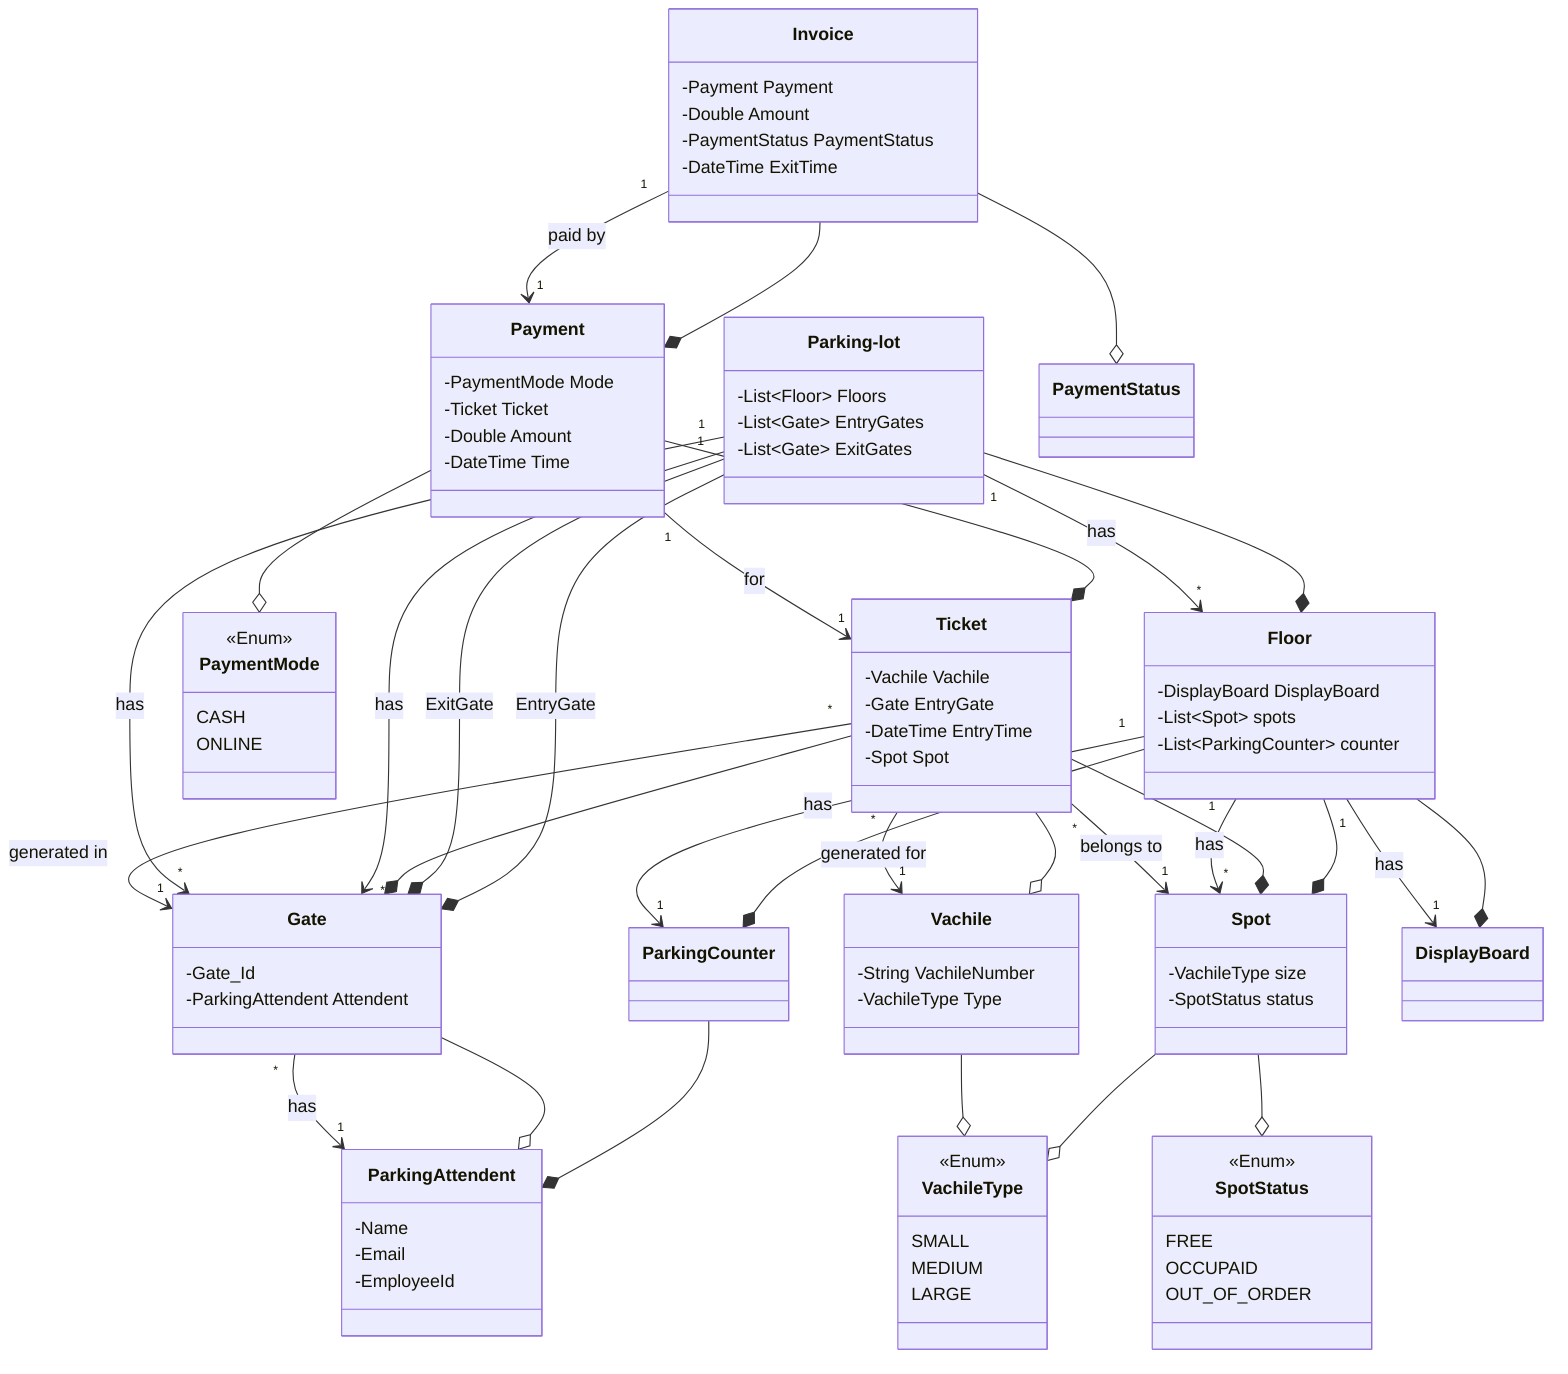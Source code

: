 classDiagram
    class Parking-lot{
        -List~Floor~ Floors
        -List~Gate~ EntryGates
        -List~Gate~ ExitGates
    }

    class ParkingAttendent{
        -Name
        -Email
        -EmployeeId
    }

    class Floor{
        -DisplayBoard DisplayBoard
        -List~Spot~ spots
        -List~ParkingCounter~ counter
    }

    class ParkingCounter{

    }

    class Spot{
        -VachileType size
        -SpotStatus status
    }
    class Gate{
        -Gate_Id
        -ParkingAttendent Attendent
    }

    class Vachile{
        -String VachileNumber
        -VachileType Type
    }

    class VachileType{
        <<Enum>>
        SMALL
        MEDIUM
        LARGE
    }

    class SpotStatus{
        <<Enum>>
        FREE
        OCCUPAID
        OUT_OF_ORDER
    }

    class Payment{
        -PaymentMode Mode
        -Ticket Ticket
        -Double Amount
        -DateTime Time
    }

    class PaymentMode{
        <<Enum>>
        CASH
        ONLINE
    }

    class Ticket{
        -Vachile Vachile
        -Gate EntryGate
        -DateTime EntryTime
        -Spot Spot
    }

    class Invoice{
        -Payment Payment
        -Double Amount
        -PaymentStatus PaymentStatus
        -DateTime ExitTime
    }

%% Relationships

    Parking-lot --* Floor
    Parking-lot --* Gate : EntryGate
    Parking-lot --* Gate : ExitGate

    Floor --* DisplayBoard
    Floor --* Spot
    Floor --* ParkingCounter

    Spot --o VachileType
    Spot --o SpotStatus

    ParkingCounter --* ParkingAttendent

    Gate --o ParkingAttendent

    Vachile --o VachileType

    Payment --o PaymentMode
    Payment --* Ticket

    Ticket --o Vachile
    Ticket --* Gate
    Ticket --* Spot

    Invoice --* Payment
    Invoice --o PaymentStatus


    %% Cardinality

    Parking-lot "1" --> "*" Floor : has
    Parking-lot "1" --> "*" Gate  : has
    Parking-lot "1" --> "*" Gate  : has

    Floor "1" --> "1" DisplayBoard : has
    Floor "1" --> "*" Spot : has
    Floor "1" --> "1" ParkingCounter : has

    Gate "*" --> "1" ParkingAttendent : has

    Payment "1" --> "1" Ticket : for

    Ticket "*" --> "1" Vachile : generated for
    Ticket "*" --> "1" Gate : generated in
    Ticket "*" --> "1" Spot : belongs to

    Invoice "1" --> "1" Payment : paid by